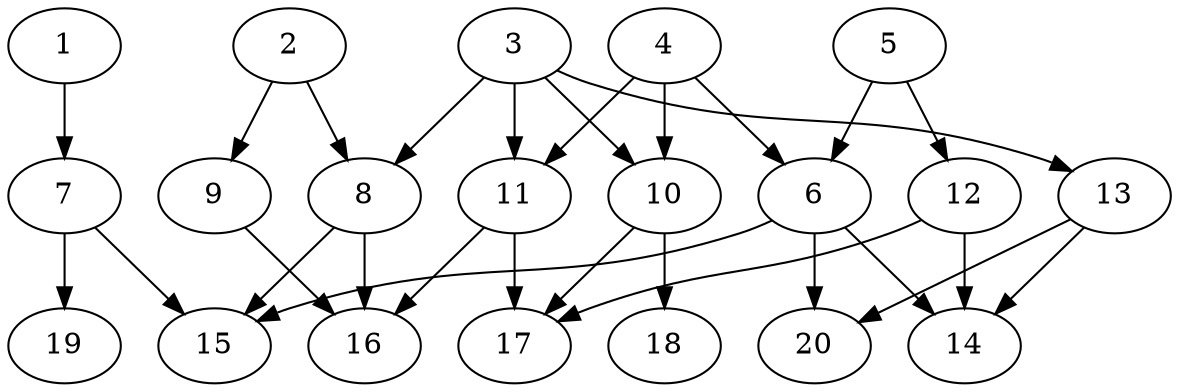 // DAG automatically generated by daggen at Sat Jul 27 15:39:05 2019
// ./daggen --dot -n 20 --ccr 0.3 --fat 0.8 --regular 0.5 --density 0.4 --mindata 5242880 --maxdata 52428800 
digraph G {
  1 [size="71168000", alpha="0.09", expect_size="21350400"] 
  1 -> 7 [size ="21350400"]
  2 [size="143636480", alpha="0.19", expect_size="43090944"] 
  2 -> 8 [size ="43090944"]
  2 -> 9 [size ="43090944"]
  3 [size="119418880", alpha="0.10", expect_size="35825664"] 
  3 -> 8 [size ="35825664"]
  3 -> 10 [size ="35825664"]
  3 -> 11 [size ="35825664"]
  3 -> 13 [size ="35825664"]
  4 [size="111926613", alpha="0.10", expect_size="33577984"] 
  4 -> 6 [size ="33577984"]
  4 -> 10 [size ="33577984"]
  4 -> 11 [size ="33577984"]
  5 [size="78510080", alpha="0.12", expect_size="23553024"] 
  5 -> 6 [size ="23553024"]
  5 -> 12 [size ="23553024"]
  6 [size="140776107", alpha="0.04", expect_size="42232832"] 
  6 -> 14 [size ="42232832"]
  6 -> 15 [size ="42232832"]
  6 -> 20 [size ="42232832"]
  7 [size="94433280", alpha="0.08", expect_size="28329984"] 
  7 -> 15 [size ="28329984"]
  7 -> 19 [size ="28329984"]
  8 [size="54278827", alpha="0.09", expect_size="16283648"] 
  8 -> 15 [size ="16283648"]
  8 -> 16 [size ="16283648"]
  9 [size="72499200", alpha="0.06", expect_size="21749760"] 
  9 -> 16 [size ="21749760"]
  10 [size="147561813", alpha="0.13", expect_size="44268544"] 
  10 -> 17 [size ="44268544"]
  10 -> 18 [size ="44268544"]
  11 [size="70068907", alpha="0.08", expect_size="21020672"] 
  11 -> 16 [size ="21020672"]
  11 -> 17 [size ="21020672"]
  12 [size="138847573", alpha="0.04", expect_size="41654272"] 
  12 -> 14 [size ="41654272"]
  12 -> 17 [size ="41654272"]
  13 [size="134280533", alpha="0.04", expect_size="40284160"] 
  13 -> 14 [size ="40284160"]
  13 -> 20 [size ="40284160"]
  14 [size="58733227", alpha="0.05", expect_size="17619968"] 
  15 [size="140055893", alpha="0.01", expect_size="42016768"] 
  16 [size="77032107", alpha="0.18", expect_size="23109632"] 
  17 [size="105994240", alpha="0.12", expect_size="31798272"] 
  18 [size="167567360", alpha="0.07", expect_size="50270208"] 
  19 [size="83828053", alpha="0.05", expect_size="25148416"] 
  20 [size="134260053", alpha="0.04", expect_size="40278016"] 
}
